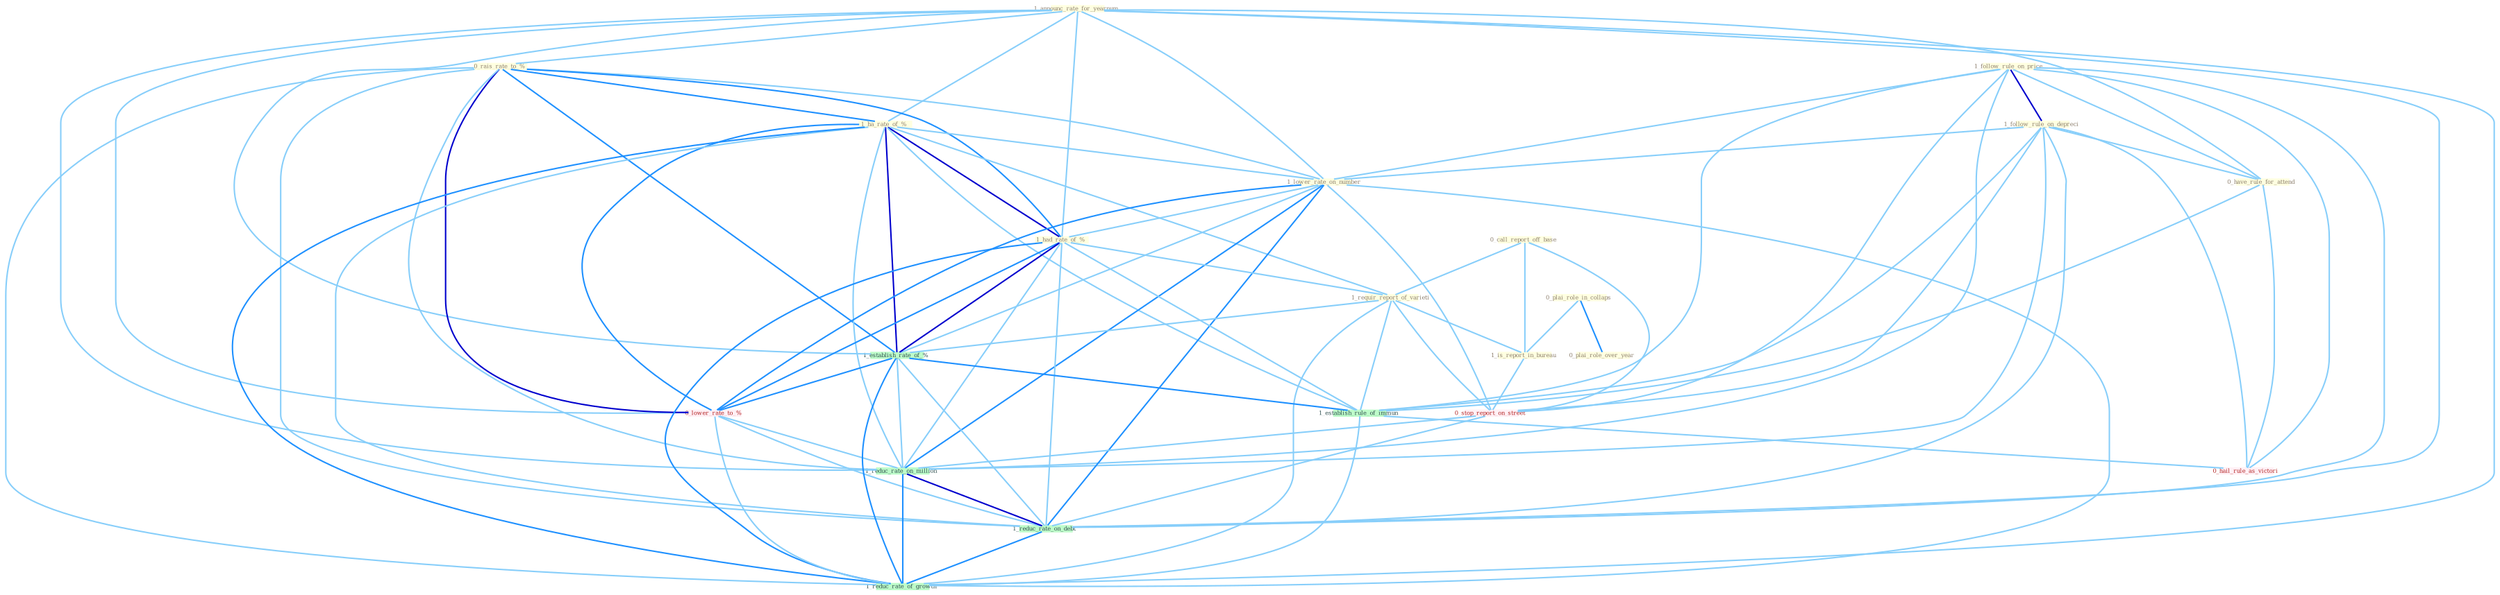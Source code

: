 Graph G{ 
    node
    [shape=polygon,style=filled,width=.5,height=.06,color="#BDFCC9",fixedsize=true,fontsize=4,
    fontcolor="#2f4f4f"];
    {node
    [color="#ffffe0", fontcolor="#8b7d6b"] "1_announc_rate_for_yearnum " "0_call_report_off_base " "0_plai_role_in_collaps " "0_plai_role_over_year " "0_rais_rate_to_% " "1_follow_rule_on_price " "1_ha_rate_of_% " "1_follow_rule_on_depreci " "1_lower_rate_on_number " "1_had_rate_of_% " "0_have_rule_for_attend " "1_requir_report_of_varieti " "1_is_report_in_bureau "}
{node [color="#fff0f5", fontcolor="#b22222"] "0_lower_rate_to_% " "0_stop_report_on_street " "0_hail_rule_as_victori "}
edge [color="#B0E2FF"];

	"1_announc_rate_for_yearnum " -- "0_rais_rate_to_% " [w="1", color="#87cefa" ];
	"1_announc_rate_for_yearnum " -- "1_ha_rate_of_% " [w="1", color="#87cefa" ];
	"1_announc_rate_for_yearnum " -- "1_lower_rate_on_number " [w="1", color="#87cefa" ];
	"1_announc_rate_for_yearnum " -- "1_had_rate_of_% " [w="1", color="#87cefa" ];
	"1_announc_rate_for_yearnum " -- "0_have_rule_for_attend " [w="1", color="#87cefa" ];
	"1_announc_rate_for_yearnum " -- "1_establish_rate_of_% " [w="1", color="#87cefa" ];
	"1_announc_rate_for_yearnum " -- "0_lower_rate_to_% " [w="1", color="#87cefa" ];
	"1_announc_rate_for_yearnum " -- "1_reduc_rate_on_million " [w="1", color="#87cefa" ];
	"1_announc_rate_for_yearnum " -- "1_reduc_rate_on_debt " [w="1", color="#87cefa" ];
	"1_announc_rate_for_yearnum " -- "1_reduc_rate_of_growth " [w="1", color="#87cefa" ];
	"0_call_report_off_base " -- "1_requir_report_of_varieti " [w="1", color="#87cefa" ];
	"0_call_report_off_base " -- "1_is_report_in_bureau " [w="1", color="#87cefa" ];
	"0_call_report_off_base " -- "0_stop_report_on_street " [w="1", color="#87cefa" ];
	"0_plai_role_in_collaps " -- "0_plai_role_over_year " [w="2", color="#1e90ff" , len=0.8];
	"0_plai_role_in_collaps " -- "1_is_report_in_bureau " [w="1", color="#87cefa" ];
	"0_rais_rate_to_% " -- "1_ha_rate_of_% " [w="2", color="#1e90ff" , len=0.8];
	"0_rais_rate_to_% " -- "1_lower_rate_on_number " [w="1", color="#87cefa" ];
	"0_rais_rate_to_% " -- "1_had_rate_of_% " [w="2", color="#1e90ff" , len=0.8];
	"0_rais_rate_to_% " -- "1_establish_rate_of_% " [w="2", color="#1e90ff" , len=0.8];
	"0_rais_rate_to_% " -- "0_lower_rate_to_% " [w="3", color="#0000cd" , len=0.6];
	"0_rais_rate_to_% " -- "1_reduc_rate_on_million " [w="1", color="#87cefa" ];
	"0_rais_rate_to_% " -- "1_reduc_rate_on_debt " [w="1", color="#87cefa" ];
	"0_rais_rate_to_% " -- "1_reduc_rate_of_growth " [w="1", color="#87cefa" ];
	"1_follow_rule_on_price " -- "1_follow_rule_on_depreci " [w="3", color="#0000cd" , len=0.6];
	"1_follow_rule_on_price " -- "1_lower_rate_on_number " [w="1", color="#87cefa" ];
	"1_follow_rule_on_price " -- "0_have_rule_for_attend " [w="1", color="#87cefa" ];
	"1_follow_rule_on_price " -- "1_establish_rule_of_immun " [w="1", color="#87cefa" ];
	"1_follow_rule_on_price " -- "0_stop_report_on_street " [w="1", color="#87cefa" ];
	"1_follow_rule_on_price " -- "0_hail_rule_as_victori " [w="1", color="#87cefa" ];
	"1_follow_rule_on_price " -- "1_reduc_rate_on_million " [w="1", color="#87cefa" ];
	"1_follow_rule_on_price " -- "1_reduc_rate_on_debt " [w="1", color="#87cefa" ];
	"1_ha_rate_of_% " -- "1_lower_rate_on_number " [w="1", color="#87cefa" ];
	"1_ha_rate_of_% " -- "1_had_rate_of_% " [w="3", color="#0000cd" , len=0.6];
	"1_ha_rate_of_% " -- "1_requir_report_of_varieti " [w="1", color="#87cefa" ];
	"1_ha_rate_of_% " -- "1_establish_rate_of_% " [w="3", color="#0000cd" , len=0.6];
	"1_ha_rate_of_% " -- "0_lower_rate_to_% " [w="2", color="#1e90ff" , len=0.8];
	"1_ha_rate_of_% " -- "1_establish_rule_of_immun " [w="1", color="#87cefa" ];
	"1_ha_rate_of_% " -- "1_reduc_rate_on_million " [w="1", color="#87cefa" ];
	"1_ha_rate_of_% " -- "1_reduc_rate_on_debt " [w="1", color="#87cefa" ];
	"1_ha_rate_of_% " -- "1_reduc_rate_of_growth " [w="2", color="#1e90ff" , len=0.8];
	"1_follow_rule_on_depreci " -- "1_lower_rate_on_number " [w="1", color="#87cefa" ];
	"1_follow_rule_on_depreci " -- "0_have_rule_for_attend " [w="1", color="#87cefa" ];
	"1_follow_rule_on_depreci " -- "1_establish_rule_of_immun " [w="1", color="#87cefa" ];
	"1_follow_rule_on_depreci " -- "0_stop_report_on_street " [w="1", color="#87cefa" ];
	"1_follow_rule_on_depreci " -- "0_hail_rule_as_victori " [w="1", color="#87cefa" ];
	"1_follow_rule_on_depreci " -- "1_reduc_rate_on_million " [w="1", color="#87cefa" ];
	"1_follow_rule_on_depreci " -- "1_reduc_rate_on_debt " [w="1", color="#87cefa" ];
	"1_lower_rate_on_number " -- "1_had_rate_of_% " [w="1", color="#87cefa" ];
	"1_lower_rate_on_number " -- "1_establish_rate_of_% " [w="1", color="#87cefa" ];
	"1_lower_rate_on_number " -- "0_lower_rate_to_% " [w="2", color="#1e90ff" , len=0.8];
	"1_lower_rate_on_number " -- "0_stop_report_on_street " [w="1", color="#87cefa" ];
	"1_lower_rate_on_number " -- "1_reduc_rate_on_million " [w="2", color="#1e90ff" , len=0.8];
	"1_lower_rate_on_number " -- "1_reduc_rate_on_debt " [w="2", color="#1e90ff" , len=0.8];
	"1_lower_rate_on_number " -- "1_reduc_rate_of_growth " [w="1", color="#87cefa" ];
	"1_had_rate_of_% " -- "1_requir_report_of_varieti " [w="1", color="#87cefa" ];
	"1_had_rate_of_% " -- "1_establish_rate_of_% " [w="3", color="#0000cd" , len=0.6];
	"1_had_rate_of_% " -- "0_lower_rate_to_% " [w="2", color="#1e90ff" , len=0.8];
	"1_had_rate_of_% " -- "1_establish_rule_of_immun " [w="1", color="#87cefa" ];
	"1_had_rate_of_% " -- "1_reduc_rate_on_million " [w="1", color="#87cefa" ];
	"1_had_rate_of_% " -- "1_reduc_rate_on_debt " [w="1", color="#87cefa" ];
	"1_had_rate_of_% " -- "1_reduc_rate_of_growth " [w="2", color="#1e90ff" , len=0.8];
	"0_have_rule_for_attend " -- "1_establish_rule_of_immun " [w="1", color="#87cefa" ];
	"0_have_rule_for_attend " -- "0_hail_rule_as_victori " [w="1", color="#87cefa" ];
	"1_requir_report_of_varieti " -- "1_is_report_in_bureau " [w="1", color="#87cefa" ];
	"1_requir_report_of_varieti " -- "1_establish_rate_of_% " [w="1", color="#87cefa" ];
	"1_requir_report_of_varieti " -- "1_establish_rule_of_immun " [w="1", color="#87cefa" ];
	"1_requir_report_of_varieti " -- "0_stop_report_on_street " [w="1", color="#87cefa" ];
	"1_requir_report_of_varieti " -- "1_reduc_rate_of_growth " [w="1", color="#87cefa" ];
	"1_is_report_in_bureau " -- "0_stop_report_on_street " [w="1", color="#87cefa" ];
	"1_establish_rate_of_% " -- "0_lower_rate_to_% " [w="2", color="#1e90ff" , len=0.8];
	"1_establish_rate_of_% " -- "1_establish_rule_of_immun " [w="2", color="#1e90ff" , len=0.8];
	"1_establish_rate_of_% " -- "1_reduc_rate_on_million " [w="1", color="#87cefa" ];
	"1_establish_rate_of_% " -- "1_reduc_rate_on_debt " [w="1", color="#87cefa" ];
	"1_establish_rate_of_% " -- "1_reduc_rate_of_growth " [w="2", color="#1e90ff" , len=0.8];
	"0_lower_rate_to_% " -- "1_reduc_rate_on_million " [w="1", color="#87cefa" ];
	"0_lower_rate_to_% " -- "1_reduc_rate_on_debt " [w="1", color="#87cefa" ];
	"0_lower_rate_to_% " -- "1_reduc_rate_of_growth " [w="1", color="#87cefa" ];
	"1_establish_rule_of_immun " -- "0_hail_rule_as_victori " [w="1", color="#87cefa" ];
	"1_establish_rule_of_immun " -- "1_reduc_rate_of_growth " [w="1", color="#87cefa" ];
	"0_stop_report_on_street " -- "1_reduc_rate_on_million " [w="1", color="#87cefa" ];
	"0_stop_report_on_street " -- "1_reduc_rate_on_debt " [w="1", color="#87cefa" ];
	"1_reduc_rate_on_million " -- "1_reduc_rate_on_debt " [w="3", color="#0000cd" , len=0.6];
	"1_reduc_rate_on_million " -- "1_reduc_rate_of_growth " [w="2", color="#1e90ff" , len=0.8];
	"1_reduc_rate_on_debt " -- "1_reduc_rate_of_growth " [w="2", color="#1e90ff" , len=0.8];
}